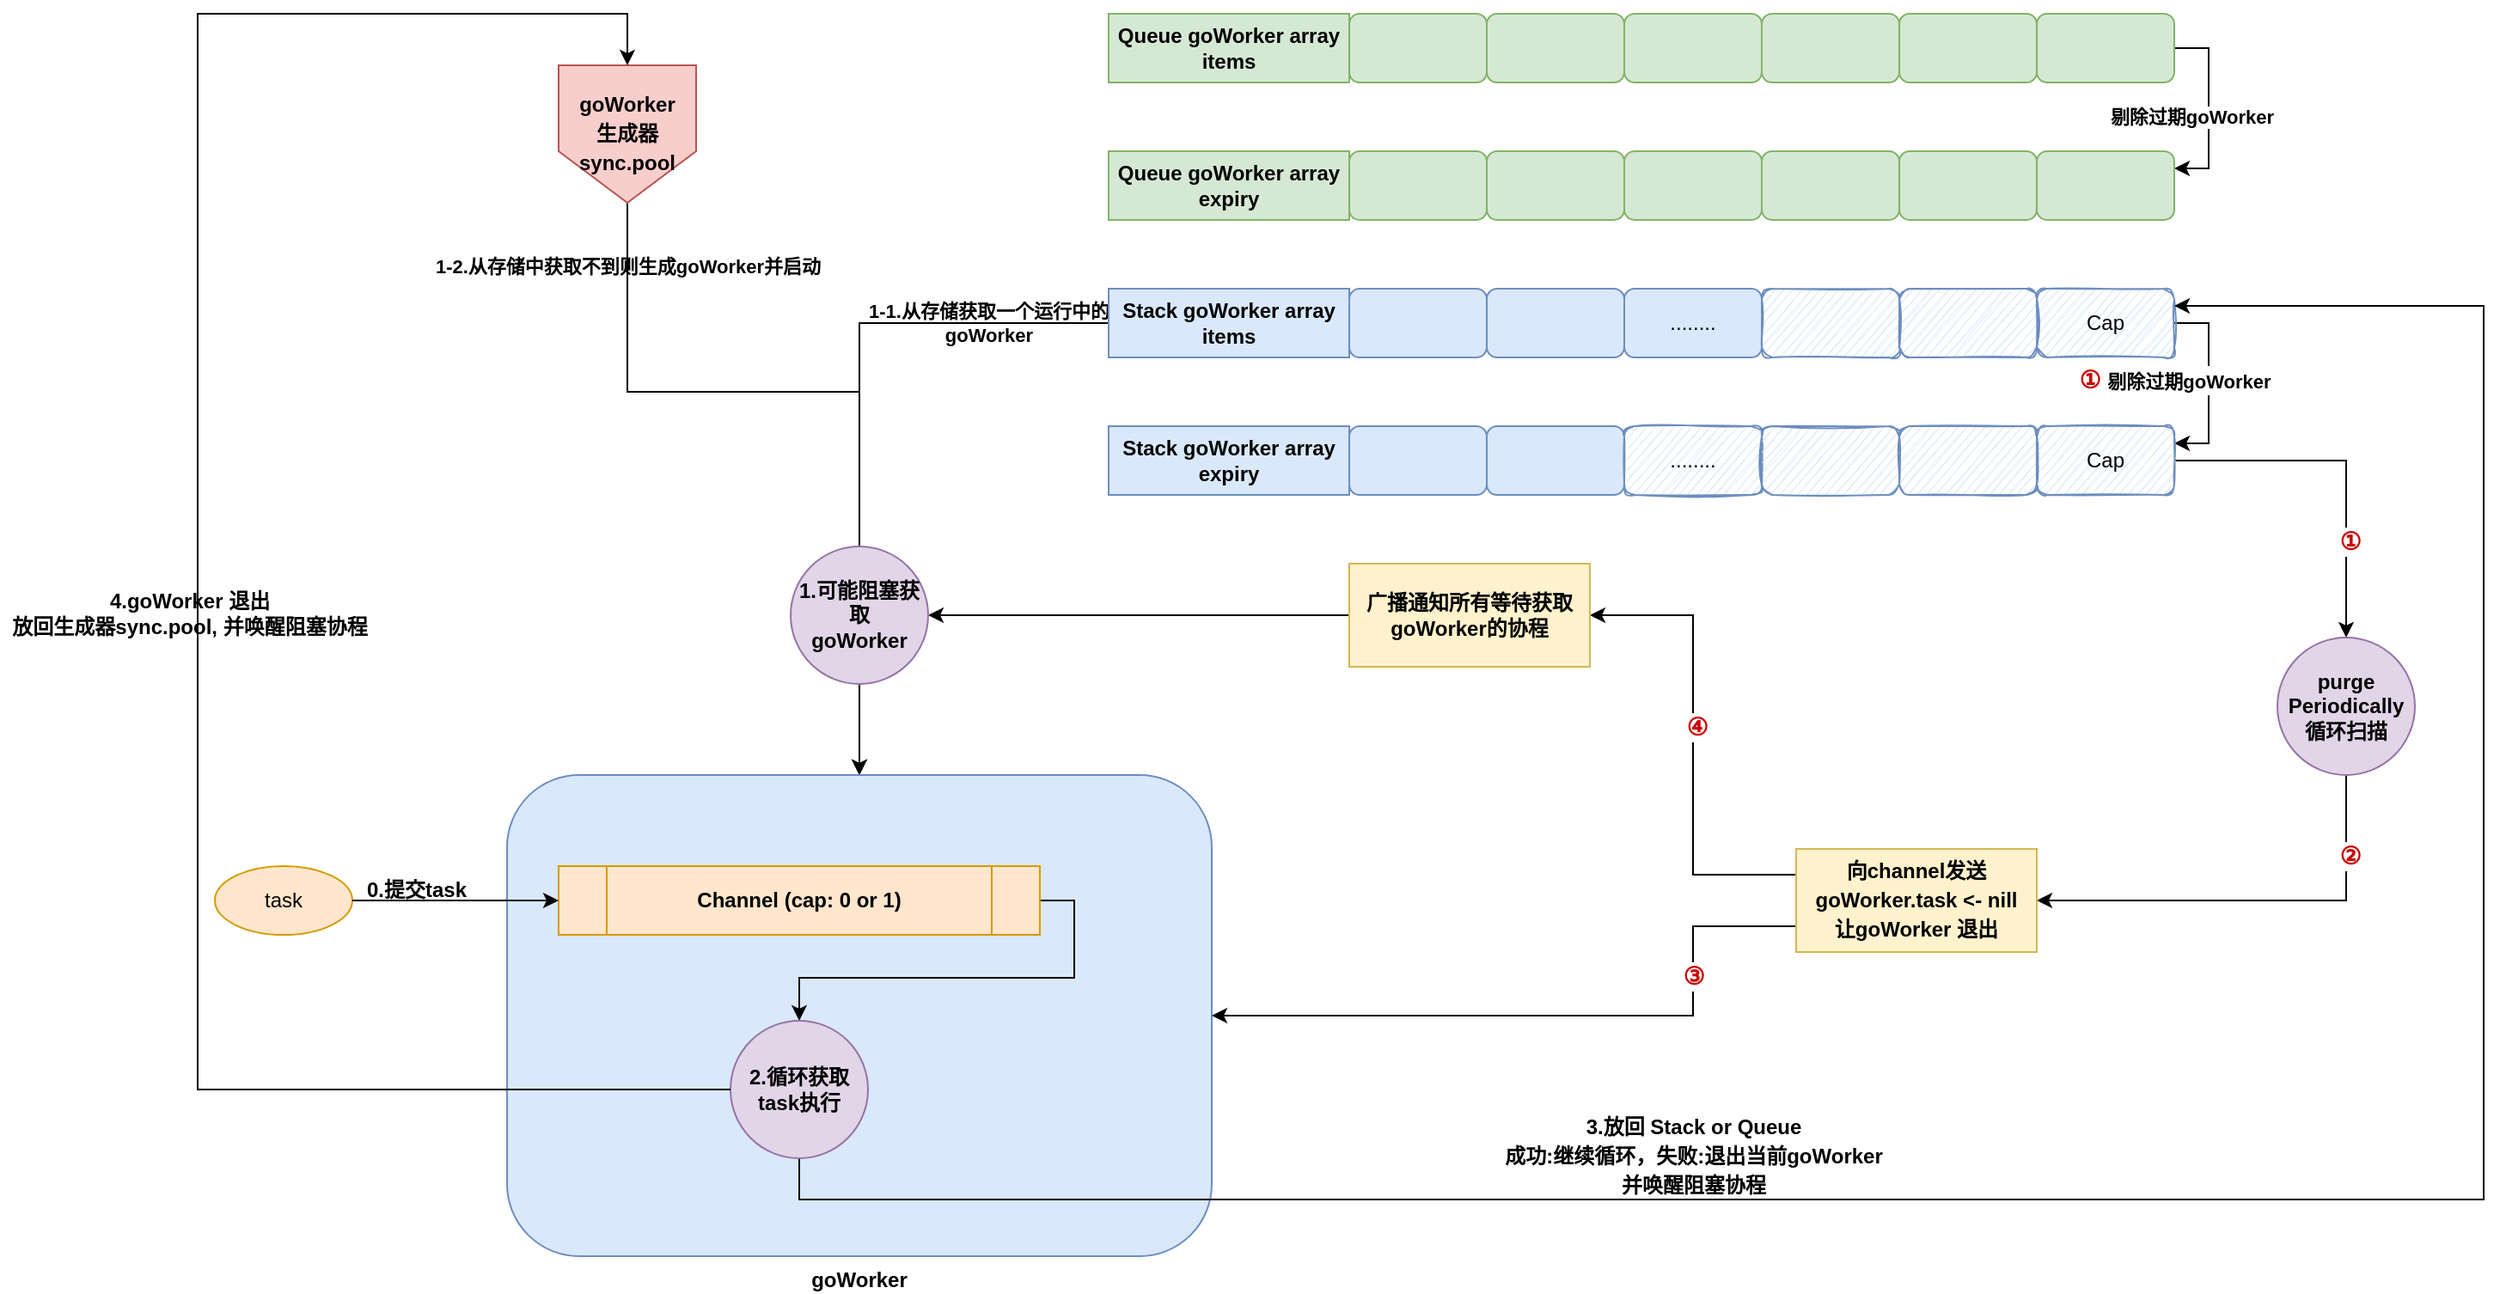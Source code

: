 <mxfile version="14.6.13" type="device" pages="3"><diagram id="KnUrbjmLnTWPg-hpwINO" name="完整流程"><mxGraphModel dx="2115" dy="627" grid="1" gridSize="10" guides="1" tooltips="1" connect="1" arrows="1" fold="1" page="1" pageScale="1" pageWidth="1169" pageHeight="827" math="0" shadow="0"><root><mxCell id="0"/><mxCell id="1" parent="0"/><mxCell id="gUePtsVFWBuLM6fPC0iw-3" value="" style="rounded=1;whiteSpace=wrap;html=1;fillColor=#dae8fc;strokeColor=#6c8ebf;spacing=2;" parent="1" vertex="1"><mxGeometry x="220" y="640" width="80" height="40" as="geometry"/></mxCell><mxCell id="gUePtsVFWBuLM6fPC0iw-4" value="" style="rounded=1;whiteSpace=wrap;html=1;fillColor=#dae8fc;strokeColor=#6c8ebf;spacing=2;" parent="1" vertex="1"><mxGeometry x="300" y="640" width="80" height="40" as="geometry"/></mxCell><mxCell id="gUePtsVFWBuLM6fPC0iw-5" value="........" style="rounded=1;whiteSpace=wrap;html=1;fillColor=#dae8fc;strokeColor=#6c8ebf;spacing=2;" parent="1" vertex="1"><mxGeometry x="380" y="640" width="80" height="40" as="geometry"/></mxCell><mxCell id="gUePtsVFWBuLM6fPC0iw-8" value="" style="rounded=1;whiteSpace=wrap;html=1;fillColor=#dae8fc;strokeColor=#6c8ebf;spacing=2;shadow=0;sketch=1;" parent="1" vertex="1"><mxGeometry x="460" y="640" width="80" height="40" as="geometry"/></mxCell><mxCell id="gUePtsVFWBuLM6fPC0iw-9" value="" style="rounded=1;whiteSpace=wrap;html=1;fillColor=#dae8fc;strokeColor=#6c8ebf;spacing=2;shadow=0;sketch=1;" parent="1" vertex="1"><mxGeometry x="540" y="640" width="80" height="40" as="geometry"/></mxCell><mxCell id="gUePtsVFWBuLM6fPC0iw-54" style="edgeStyle=orthogonalEdgeStyle;rounded=0;orthogonalLoop=1;jettySize=auto;html=1;exitX=1;exitY=0.5;exitDx=0;exitDy=0;entryX=1;entryY=0.25;entryDx=0;entryDy=0;spacing=2;" parent="1" source="gUePtsVFWBuLM6fPC0iw-10" target="gUePtsVFWBuLM6fPC0iw-23" edge="1"><mxGeometry relative="1" as="geometry"/></mxCell><mxCell id="gUePtsVFWBuLM6fPC0iw-75" value="&lt;b&gt;&lt;font style=&quot;font-size: 14px&quot;&gt;&lt;font color=&quot;#cc0000&quot;&gt;①&lt;/font&gt;&amp;nbsp;&lt;/font&gt;&lt;/b&gt;&lt;b&gt;剔除过期goWorker&lt;/b&gt;" style="edgeLabel;html=1;align=center;verticalAlign=middle;resizable=0;points=[];spacing=2;" parent="gUePtsVFWBuLM6fPC0iw-54" vertex="1" connectable="0"><mxGeometry x="-0.036" relative="1" as="geometry"><mxPoint x="-20" as="offset"/></mxGeometry></mxCell><mxCell id="gUePtsVFWBuLM6fPC0iw-10" value="Cap" style="rounded=1;whiteSpace=wrap;html=1;fillColor=#dae8fc;strokeColor=#6c8ebf;spacing=2;shadow=0;sketch=1;" parent="1" vertex="1"><mxGeometry x="620" y="640" width="80" height="40" as="geometry"/></mxCell><mxCell id="gUePtsVFWBuLM6fPC0iw-61" style="edgeStyle=orthogonalEdgeStyle;rounded=0;orthogonalLoop=1;jettySize=auto;html=1;exitX=0;exitY=0.5;exitDx=0;exitDy=0;entryX=0.5;entryY=0;entryDx=0;entryDy=0;spacing=2;" parent="1" source="gUePtsVFWBuLM6fPC0iw-13" target="gUePtsVFWBuLM6fPC0iw-65" edge="1"><mxGeometry relative="1" as="geometry"><mxPoint y="560" as="sourcePoint"/><mxPoint x="-60" y="827" as="targetPoint"/></mxGeometry></mxCell><mxCell id="gUePtsVFWBuLM6fPC0iw-69" value="&lt;b&gt;1-1.从存储获取一个运行中的&lt;br&gt;goWorker&lt;/b&gt;" style="edgeLabel;html=1;align=center;verticalAlign=middle;resizable=0;points=[];spacing=2;labelBackgroundColor=none;" parent="gUePtsVFWBuLM6fPC0iw-61" vertex="1" connectable="0"><mxGeometry x="-0.269" y="-1" relative="1" as="geometry"><mxPoint x="76" y="-4" as="offset"/></mxGeometry></mxCell><mxCell id="gUePtsVFWBuLM6fPC0iw-13" value="&lt;span&gt;Stack goWorker array items&lt;/span&gt;" style="rounded=0;whiteSpace=wrap;html=1;fillColor=#dae8fc;strokeColor=#6c8ebf;fontStyle=1;spacing=2;" parent="1" vertex="1"><mxGeometry x="80" y="640" width="140" height="40" as="geometry"/></mxCell><mxCell id="gUePtsVFWBuLM6fPC0iw-16" value="" style="rounded=1;whiteSpace=wrap;html=1;fillColor=#dae8fc;strokeColor=#6c8ebf;spacing=2;" parent="1" vertex="1"><mxGeometry x="220" y="720" width="80" height="40" as="geometry"/></mxCell><mxCell id="gUePtsVFWBuLM6fPC0iw-17" value="" style="rounded=1;whiteSpace=wrap;html=1;fillColor=#dae8fc;strokeColor=#6c8ebf;spacing=2;" parent="1" vertex="1"><mxGeometry x="300" y="720" width="80" height="40" as="geometry"/></mxCell><mxCell id="gUePtsVFWBuLM6fPC0iw-18" value="&lt;span&gt;........&lt;/span&gt;" style="rounded=1;whiteSpace=wrap;html=1;fillColor=#dae8fc;strokeColor=#6c8ebf;spacing=2;sketch=1;" parent="1" vertex="1"><mxGeometry x="380" y="720" width="80" height="40" as="geometry"/></mxCell><mxCell id="gUePtsVFWBuLM6fPC0iw-21" value="" style="rounded=1;whiteSpace=wrap;html=1;fillColor=#dae8fc;strokeColor=#6c8ebf;spacing=2;sketch=1;" parent="1" vertex="1"><mxGeometry x="460" y="720" width="80" height="40" as="geometry"/></mxCell><mxCell id="gUePtsVFWBuLM6fPC0iw-22" value="" style="rounded=1;whiteSpace=wrap;html=1;fillColor=#dae8fc;strokeColor=#6c8ebf;spacing=2;sketch=1;" parent="1" vertex="1"><mxGeometry x="540" y="720" width="80" height="40" as="geometry"/></mxCell><mxCell id="gUePtsVFWBuLM6fPC0iw-47" style="edgeStyle=orthogonalEdgeStyle;rounded=0;orthogonalLoop=1;jettySize=auto;html=1;exitX=1;exitY=0.5;exitDx=0;exitDy=0;entryX=0.5;entryY=0;entryDx=0;entryDy=0;spacing=2;" parent="1" source="gUePtsVFWBuLM6fPC0iw-23" target="gUePtsVFWBuLM6fPC0iw-45" edge="1"><mxGeometry relative="1" as="geometry"/></mxCell><mxCell id="gUePtsVFWBuLM6fPC0iw-104" value="&lt;b style=&quot;color: rgb(0 , 0 , 0) ; font-size: 11px&quot;&gt;&lt;font style=&quot;font-size: 14px&quot;&gt;&lt;font color=&quot;#cc0000&quot;&gt;①&lt;/font&gt;&lt;/font&gt;&lt;/b&gt;" style="edgeLabel;html=1;align=center;verticalAlign=middle;resizable=0;points=[];fontSize=14;fontColor=#CC0000;" parent="gUePtsVFWBuLM6fPC0iw-47" vertex="1" connectable="0"><mxGeometry x="0.448" y="2" relative="1" as="geometry"><mxPoint as="offset"/></mxGeometry></mxCell><mxCell id="gUePtsVFWBuLM6fPC0iw-23" value="Cap" style="rounded=1;whiteSpace=wrap;html=1;fillColor=#dae8fc;strokeColor=#6c8ebf;spacing=2;sketch=1;" parent="1" vertex="1"><mxGeometry x="620" y="720" width="80" height="40" as="geometry"/></mxCell><mxCell id="gUePtsVFWBuLM6fPC0iw-24" value="Stack goWorker array&lt;br&gt;expiry" style="rounded=0;whiteSpace=wrap;html=1;fillColor=#dae8fc;strokeColor=#6c8ebf;fontStyle=1;spacing=2;" parent="1" vertex="1"><mxGeometry x="80" y="720" width="140" height="40" as="geometry"/></mxCell><mxCell id="gUePtsVFWBuLM6fPC0iw-27" value="" style="rounded=1;whiteSpace=wrap;html=1;fillColor=#d5e8d4;strokeColor=#82b366;spacing=2;" parent="1" vertex="1"><mxGeometry x="220" y="480" width="80" height="40" as="geometry"/></mxCell><mxCell id="gUePtsVFWBuLM6fPC0iw-28" value="" style="rounded=1;whiteSpace=wrap;html=1;fillColor=#d5e8d4;strokeColor=#82b366;spacing=2;" parent="1" vertex="1"><mxGeometry x="300" y="480" width="80" height="40" as="geometry"/></mxCell><mxCell id="gUePtsVFWBuLM6fPC0iw-29" value="" style="rounded=1;whiteSpace=wrap;html=1;fillColor=#d5e8d4;strokeColor=#82b366;spacing=2;" parent="1" vertex="1"><mxGeometry x="380" y="480" width="80" height="40" as="geometry"/></mxCell><mxCell id="gUePtsVFWBuLM6fPC0iw-32" value="" style="rounded=1;whiteSpace=wrap;html=1;fillColor=#d5e8d4;strokeColor=#82b366;spacing=2;" parent="1" vertex="1"><mxGeometry x="460" y="480" width="80" height="40" as="geometry"/></mxCell><mxCell id="gUePtsVFWBuLM6fPC0iw-33" value="" style="rounded=1;whiteSpace=wrap;html=1;fillColor=#d5e8d4;strokeColor=#82b366;spacing=2;" parent="1" vertex="1"><mxGeometry x="540" y="480" width="80" height="40" as="geometry"/></mxCell><mxCell id="gUePtsVFWBuLM6fPC0iw-55" style="edgeStyle=orthogonalEdgeStyle;rounded=0;orthogonalLoop=1;jettySize=auto;html=1;exitX=1;exitY=0.5;exitDx=0;exitDy=0;entryX=1;entryY=0.25;entryDx=0;entryDy=0;spacing=2;" parent="1" source="gUePtsVFWBuLM6fPC0iw-34" target="gUePtsVFWBuLM6fPC0iw-43" edge="1"><mxGeometry relative="1" as="geometry"/></mxCell><mxCell id="gUePtsVFWBuLM6fPC0iw-34" value="" style="rounded=1;whiteSpace=wrap;html=1;fillColor=#d5e8d4;strokeColor=#82b366;spacing=2;" parent="1" vertex="1"><mxGeometry x="620" y="480" width="80" height="40" as="geometry"/></mxCell><mxCell id="gUePtsVFWBuLM6fPC0iw-35" value="&lt;span&gt;Queue goWorker array&lt;br&gt;&lt;/span&gt;items&lt;span&gt;&lt;br&gt;&lt;/span&gt;" style="rounded=0;whiteSpace=wrap;html=1;fillColor=#d5e8d4;strokeColor=#82b366;fontStyle=1;spacing=2;" parent="1" vertex="1"><mxGeometry x="80" y="480" width="140" height="40" as="geometry"/></mxCell><mxCell id="gUePtsVFWBuLM6fPC0iw-36" value="" style="rounded=1;whiteSpace=wrap;html=1;fillColor=#d5e8d4;strokeColor=#82b366;spacing=2;" parent="1" vertex="1"><mxGeometry x="220" y="560" width="80" height="40" as="geometry"/></mxCell><mxCell id="gUePtsVFWBuLM6fPC0iw-37" value="" style="rounded=1;whiteSpace=wrap;html=1;fillColor=#d5e8d4;strokeColor=#82b366;spacing=2;" parent="1" vertex="1"><mxGeometry x="300" y="560" width="80" height="40" as="geometry"/></mxCell><mxCell id="gUePtsVFWBuLM6fPC0iw-38" value="" style="rounded=1;whiteSpace=wrap;html=1;fillColor=#d5e8d4;strokeColor=#82b366;spacing=2;" parent="1" vertex="1"><mxGeometry x="380" y="560" width="80" height="40" as="geometry"/></mxCell><mxCell id="gUePtsVFWBuLM6fPC0iw-41" value="" style="rounded=1;whiteSpace=wrap;html=1;fillColor=#d5e8d4;strokeColor=#82b366;spacing=2;" parent="1" vertex="1"><mxGeometry x="460" y="560" width="80" height="40" as="geometry"/></mxCell><mxCell id="gUePtsVFWBuLM6fPC0iw-42" value="" style="rounded=1;whiteSpace=wrap;html=1;fillColor=#d5e8d4;strokeColor=#82b366;spacing=2;" parent="1" vertex="1"><mxGeometry x="540" y="560" width="80" height="40" as="geometry"/></mxCell><mxCell id="gUePtsVFWBuLM6fPC0iw-43" value="" style="rounded=1;whiteSpace=wrap;html=1;fillColor=#d5e8d4;strokeColor=#82b366;spacing=2;" parent="1" vertex="1"><mxGeometry x="620" y="560" width="80" height="40" as="geometry"/></mxCell><mxCell id="gUePtsVFWBuLM6fPC0iw-44" value="Queue goWorker array expiry" style="rounded=0;whiteSpace=wrap;html=1;fillColor=#d5e8d4;strokeColor=#82b366;fontStyle=1;spacing=2;" parent="1" vertex="1"><mxGeometry x="80" y="560" width="140" height="40" as="geometry"/></mxCell><mxCell id="gUePtsVFWBuLM6fPC0iw-76" style="edgeStyle=orthogonalEdgeStyle;rounded=0;orthogonalLoop=1;jettySize=auto;html=1;exitX=0.5;exitY=1;exitDx=0;exitDy=0;entryX=1;entryY=0.5;entryDx=0;entryDy=0;spacing=2;" parent="1" source="gUePtsVFWBuLM6fPC0iw-45" target="gUePtsVFWBuLM6fPC0iw-77" edge="1"><mxGeometry relative="1" as="geometry"/></mxCell><mxCell id="gUePtsVFWBuLM6fPC0iw-100" value="&lt;b&gt;&lt;font style=&quot;font-size: 14px&quot; color=&quot;#cc0000&quot;&gt;②&lt;/font&gt;&lt;/b&gt;" style="edgeLabel;html=1;align=center;verticalAlign=middle;resizable=0;points=[];" parent="gUePtsVFWBuLM6fPC0iw-76" vertex="1" connectable="0"><mxGeometry x="-0.628" y="2" relative="1" as="geometry"><mxPoint as="offset"/></mxGeometry></mxCell><mxCell id="gUePtsVFWBuLM6fPC0iw-82" style="edgeStyle=orthogonalEdgeStyle;rounded=0;orthogonalLoop=1;jettySize=auto;html=1;exitX=0;exitY=0.5;exitDx=0;exitDy=0;entryX=1;entryY=0.5;entryDx=0;entryDy=0;startArrow=none;" parent="1" source="gUePtsVFWBuLM6fPC0iw-83" target="gUePtsVFWBuLM6fPC0iw-81" edge="1"><mxGeometry relative="1" as="geometry"><Array as="points"/></mxGeometry></mxCell><mxCell id="gUePtsVFWBuLM6fPC0iw-45" value="purge&lt;br&gt;Periodically&lt;br&gt;循环扫描" style="ellipse;whiteSpace=wrap;html=1;aspect=fixed;fontStyle=1;spacing=2;fillColor=#e1d5e7;strokeColor=#9673a6;" parent="1" vertex="1"><mxGeometry x="760" y="843" width="80" height="80" as="geometry"/></mxCell><mxCell id="gUePtsVFWBuLM6fPC0iw-63" style="edgeStyle=orthogonalEdgeStyle;rounded=0;orthogonalLoop=1;jettySize=auto;html=1;exitX=0.5;exitY=1;exitDx=0;exitDy=0;entryX=0.5;entryY=0;entryDx=0;entryDy=0;spacing=2;" parent="1" source="gUePtsVFWBuLM6fPC0iw-53" target="gUePtsVFWBuLM6fPC0iw-65" edge="1"><mxGeometry relative="1" as="geometry"><mxPoint x="-60" y="827" as="targetPoint"/><Array as="points"><mxPoint x="-200" y="700"/><mxPoint x="-65" y="700"/></Array></mxGeometry></mxCell><mxCell id="gUePtsVFWBuLM6fPC0iw-68" value="&lt;b&gt;1-2.从存储中获取不到则生成goWorker并启动&lt;/b&gt;" style="edgeLabel;html=1;align=center;verticalAlign=middle;resizable=0;points=[];spacing=2;labelBackgroundColor=none;" parent="gUePtsVFWBuLM6fPC0iw-63" vertex="1" connectable="0"><mxGeometry x="0.392" y="-1" relative="1" as="geometry"><mxPoint x="-134" y="-154" as="offset"/></mxGeometry></mxCell><mxCell id="gUePtsVFWBuLM6fPC0iw-53" value="&lt;b style=&quot;line-height: 140%&quot;&gt;goWorker&lt;br&gt;生成器sync.pool&lt;br&gt;&lt;/b&gt;" style="shape=offPageConnector;whiteSpace=wrap;html=1;spacing=2;fillColor=#f8cecc;strokeColor=#b85450;" parent="1" vertex="1"><mxGeometry x="-240" y="510" width="80" height="80" as="geometry"/></mxCell><mxCell id="gUePtsVFWBuLM6fPC0iw-64" value="task" style="ellipse;whiteSpace=wrap;html=1;spacing=2;fillColor=#ffe6cc;strokeColor=#d79b00;" parent="1" vertex="1"><mxGeometry x="-440" y="976" width="80" height="40" as="geometry"/></mxCell><mxCell id="gUePtsVFWBuLM6fPC0iw-65" value="&lt;b&gt;goWorker&lt;/b&gt;" style="rounded=1;whiteSpace=wrap;html=1;fillColor=#dae8fc;strokeColor=#6c8ebf;labelPosition=center;verticalLabelPosition=bottom;align=center;verticalAlign=top;spacing=2;" parent="1" vertex="1"><mxGeometry x="-270" y="923" width="410" height="280" as="geometry"/></mxCell><mxCell id="gUePtsVFWBuLM6fPC0iw-72" style="edgeStyle=orthogonalEdgeStyle;rounded=0;orthogonalLoop=1;jettySize=auto;html=1;exitX=1;exitY=0.5;exitDx=0;exitDy=0;spacing=2;" parent="1" source="gUePtsVFWBuLM6fPC0iw-67" target="gUePtsVFWBuLM6fPC0iw-71" edge="1"><mxGeometry relative="1" as="geometry"/></mxCell><mxCell id="gUePtsVFWBuLM6fPC0iw-67" value="&lt;b&gt;Channel (cap: 0 or 1)&lt;/b&gt;" style="shape=process;whiteSpace=wrap;html=1;backgroundOutline=1;spacing=2;fillColor=#ffe6cc;strokeColor=#d79b00;" parent="1" vertex="1"><mxGeometry x="-240" y="976" width="280" height="40" as="geometry"/></mxCell><mxCell id="gUePtsVFWBuLM6fPC0iw-70" style="edgeStyle=orthogonalEdgeStyle;rounded=0;orthogonalLoop=1;jettySize=auto;html=1;exitX=1;exitY=0.5;exitDx=0;exitDy=0;spacing=2;" parent="1" source="gUePtsVFWBuLM6fPC0iw-64" target="gUePtsVFWBuLM6fPC0iw-67" edge="1"><mxGeometry relative="1" as="geometry"/></mxCell><mxCell id="gUePtsVFWBuLM6fPC0iw-95" value="&lt;b style=&quot;font-size: 12px;&quot;&gt;0.提交task&lt;/b&gt;" style="edgeLabel;html=1;align=center;verticalAlign=middle;resizable=0;points=[];labelBackgroundColor=none;" parent="gUePtsVFWBuLM6fPC0iw-70" vertex="1" connectable="0"><mxGeometry x="-0.15" y="2" relative="1" as="geometry"><mxPoint x="-14" y="-4" as="offset"/></mxGeometry></mxCell><mxCell id="gUePtsVFWBuLM6fPC0iw-73" style="edgeStyle=orthogonalEdgeStyle;rounded=0;orthogonalLoop=1;jettySize=auto;html=1;exitX=0.5;exitY=1;exitDx=0;exitDy=0;entryX=1;entryY=0.25;entryDx=0;entryDy=0;spacing=2;" parent="1" source="gUePtsVFWBuLM6fPC0iw-71" target="gUePtsVFWBuLM6fPC0iw-10" edge="1"><mxGeometry relative="1" as="geometry"><mxPoint x="760" y="670" as="targetPoint"/><Array as="points"><mxPoint x="-100" y="1170"/><mxPoint x="880" y="1170"/><mxPoint x="880" y="650"/></Array></mxGeometry></mxCell><mxCell id="gUePtsVFWBuLM6fPC0iw-91" style="edgeStyle=orthogonalEdgeStyle;rounded=0;orthogonalLoop=1;jettySize=auto;html=1;exitX=0.5;exitY=1;exitDx=0;exitDy=0;entryX=0.5;entryY=0;entryDx=0;entryDy=0;startArrow=none;" parent="1" target="gUePtsVFWBuLM6fPC0iw-53" edge="1"><mxGeometry relative="1" as="geometry"><Array as="points"><mxPoint x="-450" y="480"/><mxPoint x="-200" y="480"/></Array><mxPoint x="-450" y="870" as="sourcePoint"/></mxGeometry></mxCell><mxCell id="gUePtsVFWBuLM6fPC0iw-71" value="2.循环获取&lt;br&gt;task执行" style="ellipse;whiteSpace=wrap;html=1;aspect=fixed;fontStyle=1;spacing=2;fillColor=#e1d5e7;strokeColor=#9673a6;" parent="1" vertex="1"><mxGeometry x="-140" y="1066" width="80" height="80" as="geometry"/></mxCell><mxCell id="gUePtsVFWBuLM6fPC0iw-87" style="edgeStyle=orthogonalEdgeStyle;rounded=0;orthogonalLoop=1;jettySize=auto;html=1;exitX=0;exitY=0.25;exitDx=0;exitDy=0;entryX=1;entryY=0.5;entryDx=0;entryDy=0;" parent="1" source="gUePtsVFWBuLM6fPC0iw-77" target="gUePtsVFWBuLM6fPC0iw-83" edge="1"><mxGeometry relative="1" as="geometry"/></mxCell><mxCell id="gUePtsVFWBuLM6fPC0iw-102" value="&lt;font style=&quot;font-size: 14px&quot;&gt;&lt;b&gt;④&lt;/b&gt;&lt;/font&gt;" style="edgeLabel;html=1;align=center;verticalAlign=middle;resizable=0;points=[];fontColor=#CC0000;" parent="gUePtsVFWBuLM6fPC0iw-87" vertex="1" connectable="0"><mxGeometry x="0.077" y="-2" relative="1" as="geometry"><mxPoint as="offset"/></mxGeometry></mxCell><mxCell id="gUePtsVFWBuLM6fPC0iw-88" style="edgeStyle=orthogonalEdgeStyle;rounded=0;orthogonalLoop=1;jettySize=auto;html=1;exitX=0;exitY=0.75;exitDx=0;exitDy=0;entryX=1;entryY=0.5;entryDx=0;entryDy=0;" parent="1" source="gUePtsVFWBuLM6fPC0iw-77" target="gUePtsVFWBuLM6fPC0iw-65" edge="1"><mxGeometry relative="1" as="geometry"><Array as="points"><mxPoint x="420" y="1011"/><mxPoint x="420" y="1063"/></Array></mxGeometry></mxCell><mxCell id="gUePtsVFWBuLM6fPC0iw-101" value="&lt;b&gt;&lt;font style=&quot;font-size: 14px&quot;&gt;③&lt;/font&gt;&lt;/b&gt;" style="edgeLabel;html=1;align=center;verticalAlign=middle;resizable=0;points=[];fontColor=#CC0000;" parent="gUePtsVFWBuLM6fPC0iw-88" vertex="1" connectable="0"><mxGeometry x="-0.571" y="2" relative="1" as="geometry"><mxPoint x="-2" y="5" as="offset"/></mxGeometry></mxCell><mxCell id="gUePtsVFWBuLM6fPC0iw-77" value="&lt;b style=&quot;line-height: 140%&quot;&gt;向channel发送&lt;br&gt;goWorker.task &amp;lt;- nill&lt;br&gt;让goWorker 退出&lt;/b&gt;" style="rounded=0;whiteSpace=wrap;html=1;spacing=2;fillColor=#fff2cc;strokeColor=#d6b656;" parent="1" vertex="1"><mxGeometry x="480" y="966" width="140" height="60" as="geometry"/></mxCell><mxCell id="gUePtsVFWBuLM6fPC0iw-81" value="1.可能阻塞获取&lt;br&gt;goWorker" style="ellipse;whiteSpace=wrap;html=1;aspect=fixed;fontStyle=1;spacing=2;fillColor=#e1d5e7;strokeColor=#9673a6;" parent="1" vertex="1"><mxGeometry x="-105" y="790" width="80" height="80" as="geometry"/></mxCell><mxCell id="gUePtsVFWBuLM6fPC0iw-83" value="&lt;b&gt;广播通知所有等待获取&lt;br&gt;goWorker的协程&lt;br&gt;&lt;/b&gt;" style="rounded=0;whiteSpace=wrap;html=1;spacing=2;fillColor=#fff2cc;strokeColor=#d6b656;" parent="1" vertex="1"><mxGeometry x="220" y="800" width="140" height="60" as="geometry"/></mxCell><mxCell id="gUePtsVFWBuLM6fPC0iw-89" value="&lt;b&gt;剔除过期goWorker&lt;/b&gt;" style="edgeLabel;html=1;align=center;verticalAlign=middle;resizable=0;points=[];spacing=2;" parent="1" vertex="1" connectable="0"><mxGeometry x="710" y="540" as="geometry"/></mxCell><mxCell id="gUePtsVFWBuLM6fPC0iw-94" value="" style="edgeStyle=orthogonalEdgeStyle;rounded=0;orthogonalLoop=1;jettySize=auto;html=1;exitX=0;exitY=0.5;exitDx=0;exitDy=0;entryX=0.5;entryY=0;entryDx=0;entryDy=0;endArrow=none;" parent="1" source="gUePtsVFWBuLM6fPC0iw-71" edge="1"><mxGeometry relative="1" as="geometry"><mxPoint x="-100" y="1146" as="sourcePoint"/><mxPoint x="-450" y="810" as="targetPoint"/><Array as="points"><mxPoint x="-450" y="1106"/></Array></mxGeometry></mxCell><mxCell id="B4Z6GLb8bu94bFzkle9L-3" value="&lt;b style=&quot;line-height: 16.8px&quot;&gt;3.放回&amp;nbsp;Stack or Queue&lt;br&gt;成功:继续循环，失败:退出当前goWorker&lt;br&gt;并唤醒阻塞协程&lt;br&gt;&lt;/b&gt;" style="text;html=1;align=center;verticalAlign=middle;resizable=0;points=[];autosize=1;strokeColor=none;" parent="1" vertex="1"><mxGeometry x="300" y="1120" width="240" height="50" as="geometry"/></mxCell><mxCell id="B4Z6GLb8bu94bFzkle9L-5" value="&lt;b style=&quot;font-family: &amp;#34;helvetica&amp;#34;&quot;&gt;4.goWorker 退出&lt;br&gt;放回生成器sync.pool,&amp;nbsp;&lt;/b&gt;&lt;b style=&quot;line-height: 16.8px&quot;&gt;并唤醒阻塞协程&lt;/b&gt;" style="text;html=1;align=center;verticalAlign=middle;resizable=0;points=[];autosize=1;strokeColor=none;" parent="1" vertex="1"><mxGeometry x="-565" y="810" width="220" height="40" as="geometry"/></mxCell></root></mxGraphModel></diagram><diagram id="Mwn9jL47Bu-G7I0zPk8Y" name="简单流程"><mxGraphModel dx="946" dy="627" grid="1" gridSize="10" guides="1" tooltips="1" connect="1" arrows="1" fold="1" page="1" pageScale="1" pageWidth="1169" pageHeight="827" math="0" shadow="0"><root><mxCell id="_C-vVmEmSAEigtf9xXNc-0"/><mxCell id="_C-vVmEmSAEigtf9xXNc-1" parent="_C-vVmEmSAEigtf9xXNc-0"/><mxCell id="_C-vVmEmSAEigtf9xXNc-2" value="" style="shape=image;verticalLabelPosition=bottom;labelBackgroundColor=#ffffff;verticalAlign=top;aspect=fixed;imageAspect=0;image=https://img.taohuawu.club/gallery/66396519-7ed66e00-ea0c-11e9-9c1a-5ca54bbd61eb.png;" parent="_C-vVmEmSAEigtf9xXNc-1" vertex="1"><mxGeometry x="80" y="40" width="932.7" height="1250" as="geometry"/></mxCell><mxCell id="XEOcOtpNVhv7RAEC14SS-0" value="" style="shape=image;verticalLabelPosition=bottom;labelBackgroundColor=#ffffff;verticalAlign=top;aspect=fixed;imageAspect=0;image=https://raw.githubusercontent.com/panjf2000/illustrations/master/go/ants-pool-1.png;" vertex="1" parent="_C-vVmEmSAEigtf9xXNc-1"><mxGeometry x="79.01" y="1360" width="921.99" height="250" as="geometry"/></mxCell><mxCell id="me7I3gMud4XmMQuoznf_-0" value="" style="shape=image;verticalLabelPosition=bottom;labelBackgroundColor=#ffffff;verticalAlign=top;aspect=fixed;imageAspect=0;image=https://raw.githubusercontent.com/panjf2000/illustrations/master/go/ants-pool-2.png;" vertex="1" parent="_C-vVmEmSAEigtf9xXNc-1"><mxGeometry x="81" y="1640" width="920" height="454.69" as="geometry"/></mxCell><mxCell id="lPnDdq1HlxfFvKCQCJ99-0" value="" style="shape=image;verticalLabelPosition=bottom;labelBackgroundColor=#ffffff;verticalAlign=top;aspect=fixed;imageAspect=0;image=https://raw.githubusercontent.com/panjf2000/illustrations/master/go/ants-pool-3.png;" vertex="1" parent="_C-vVmEmSAEigtf9xXNc-1"><mxGeometry x="77.83" y="2121" width="922.17" height="360" as="geometry"/></mxCell><mxCell id="B7x4666BY03m8nh04qvO-0" value="" style="shape=image;verticalLabelPosition=bottom;labelBackgroundColor=#ffffff;verticalAlign=top;aspect=fixed;imageAspect=0;image=https://raw.githubusercontent.com/panjf2000/illustrations/master/go/ants-pool-4.png;" vertex="1" parent="_C-vVmEmSAEigtf9xXNc-1"><mxGeometry x="81" y="2520" width="920" height="253" as="geometry"/></mxCell></root></mxGraphModel></diagram><diagram id="-_GFXbz88E1Zvg1tH6x6" name="GMP调度模型"><mxGraphModel dx="946" dy="627" grid="1" gridSize="10" guides="1" tooltips="1" connect="1" arrows="1" fold="1" page="1" pageScale="1" pageWidth="1169" pageHeight="827" math="0" shadow="0"><root><mxCell id="WTpZEBOS5ZZDc_H2cN1g-0"/><mxCell id="WTpZEBOS5ZZDc_H2cN1g-1" parent="WTpZEBOS5ZZDc_H2cN1g-0"/><mxCell id="WTpZEBOS5ZZDc_H2cN1g-2" value="" style="shape=image;verticalLabelPosition=bottom;labelBackgroundColor=#ffffff;verticalAlign=top;aspect=fixed;imageAspect=0;image=https://img.taohuawu.club/gallery/GMP-scheduler.png;imageBackground=#ffffff;" parent="WTpZEBOS5ZZDc_H2cN1g-1" vertex="1"><mxGeometry x="90" y="50" width="840.85" height="760" as="geometry"/></mxCell></root></mxGraphModel></diagram></mxfile>